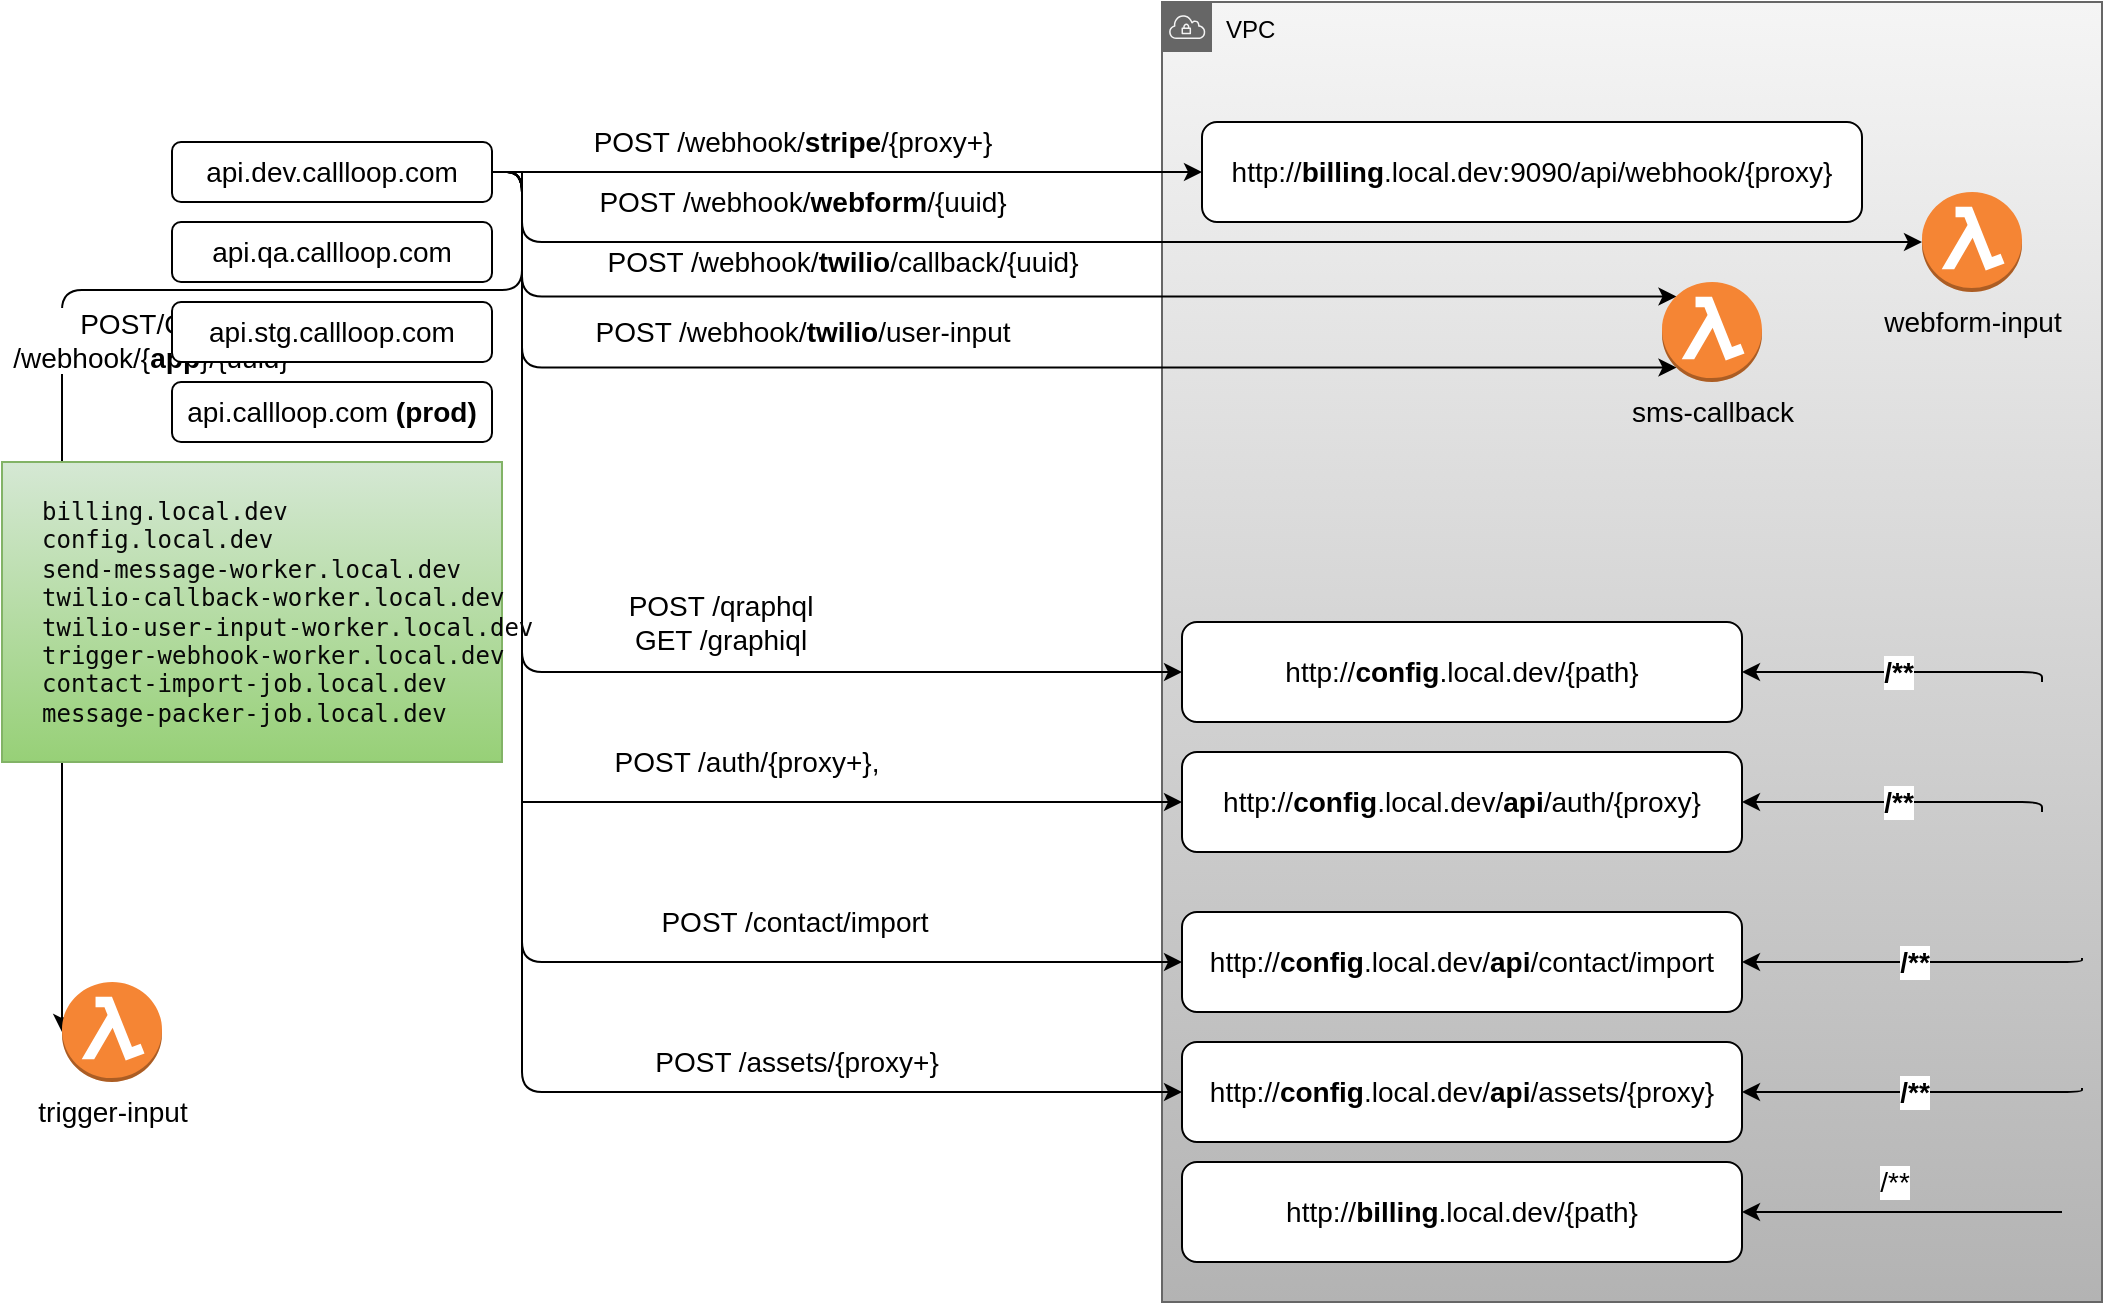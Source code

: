 <mxfile version="20.5.1" type="github">
  <diagram id="vThjLkdaLrChTEGQis4w" name="ALL">
    <mxGraphModel dx="1341" dy="802" grid="1" gridSize="10" guides="1" tooltips="1" connect="1" arrows="1" fold="1" page="1" pageScale="1" pageWidth="1100" pageHeight="850" math="0" shadow="0">
      <root>
        <mxCell id="0" />
        <mxCell id="1" parent="0" />
        <mxCell id="Ni1SKgl-pVfX1PM7O6Lp-2" value="VPC" style="sketch=0;outlineConnect=0;html=1;whiteSpace=wrap;fontSize=12;fontStyle=0;shape=mxgraph.aws4.group;grIcon=mxgraph.aws4.group_vpc;strokeColor=#666666;fillColor=#f5f5f5;verticalAlign=top;align=left;spacingLeft=30;dashed=0;gradientColor=#b3b3b3;" parent="1" vertex="1">
          <mxGeometry x="610" y="50" width="470" height="650" as="geometry" />
        </mxCell>
        <mxCell id="aJCi2LfdPKJOA3wetlMQ-4" value="POST /webhook/&lt;b&gt;stripe&lt;/b&gt;/{proxy+}" style="edgeStyle=orthogonalEdgeStyle;rounded=1;orthogonalLoop=1;jettySize=auto;html=1;exitX=1;exitY=0.5;exitDx=0;exitDy=0;fontSize=14;align=center;spacingLeft=0;verticalAlign=middle;horizontal=1;" parent="1" source="aJCi2LfdPKJOA3wetlMQ-1" target="aJCi2LfdPKJOA3wetlMQ-3" edge="1">
          <mxGeometry x="-0.158" y="15" relative="1" as="geometry">
            <mxPoint as="offset" />
          </mxGeometry>
        </mxCell>
        <mxCell id="aJCi2LfdPKJOA3wetlMQ-12" value="POST /webhook/&lt;b&gt;twilio&lt;/b&gt;/callback/{uuid}" style="edgeStyle=orthogonalEdgeStyle;rounded=1;orthogonalLoop=1;jettySize=auto;html=1;exitX=1;exitY=0.5;exitDx=0;exitDy=0;entryX=0.145;entryY=0.145;entryDx=0;entryDy=0;entryPerimeter=0;fontSize=14;align=center;spacingLeft=0;verticalAlign=middle;horizontal=1;" parent="1" source="aJCi2LfdPKJOA3wetlMQ-1" target="aJCi2LfdPKJOA3wetlMQ-10" edge="1">
          <mxGeometry x="-0.275" y="17" relative="1" as="geometry">
            <Array as="points">
              <mxPoint x="290" y="135" />
              <mxPoint x="290" y="197" />
            </Array>
            <mxPoint as="offset" />
          </mxGeometry>
        </mxCell>
        <mxCell id="aJCi2LfdPKJOA3wetlMQ-13" value="POST /webhook/&lt;b&gt;twilio&lt;/b&gt;/user-input" style="edgeStyle=orthogonalEdgeStyle;rounded=1;orthogonalLoop=1;jettySize=auto;html=1;exitX=1;exitY=0.5;exitDx=0;exitDy=0;entryX=0.145;entryY=0.855;entryDx=0;entryDy=0;entryPerimeter=0;fontSize=14;align=center;spacingLeft=0;verticalAlign=middle;horizontal=1;" parent="1" source="aJCi2LfdPKJOA3wetlMQ-1" target="aJCi2LfdPKJOA3wetlMQ-10" edge="1">
          <mxGeometry x="-0.267" y="18" relative="1" as="geometry">
            <mxPoint x="830" y="385" as="targetPoint" />
            <Array as="points">
              <mxPoint x="290" y="135" />
              <mxPoint x="290" y="233" />
            </Array>
            <mxPoint as="offset" />
          </mxGeometry>
        </mxCell>
        <mxCell id="aJCi2LfdPKJOA3wetlMQ-15" value="POST /qraphql&lt;br&gt;GET /graphiql" style="edgeStyle=orthogonalEdgeStyle;rounded=1;orthogonalLoop=1;jettySize=auto;html=1;exitX=1;exitY=0.5;exitDx=0;exitDy=0;entryX=0;entryY=0.5;entryDx=0;entryDy=0;fontSize=14;align=center;spacingLeft=0;verticalAlign=middle;horizontal=1;" parent="1" source="aJCi2LfdPKJOA3wetlMQ-1" target="aJCi2LfdPKJOA3wetlMQ-14" edge="1">
          <mxGeometry x="0.222" y="25" relative="1" as="geometry">
            <Array as="points">
              <mxPoint x="290" y="135" />
              <mxPoint x="290" y="385" />
            </Array>
            <mxPoint as="offset" />
          </mxGeometry>
        </mxCell>
        <mxCell id="aJCi2LfdPKJOA3wetlMQ-18" value="/**" style="edgeStyle=orthogonalEdgeStyle;rounded=1;orthogonalLoop=1;jettySize=auto;html=1;entryX=1;entryY=0.5;entryDx=0;entryDy=0;fontSize=14;" parent="1" target="aJCi2LfdPKJOA3wetlMQ-16" edge="1">
          <mxGeometry x="0.054" y="-15" relative="1" as="geometry">
            <mxPoint x="1060" y="655" as="sourcePoint" />
            <Array as="points">
              <mxPoint x="1060" y="655" />
            </Array>
            <mxPoint as="offset" />
          </mxGeometry>
        </mxCell>
        <mxCell id="BPBLQY2pXgUHWdL-GGip-3" value="POST /auth/{proxy+}," style="edgeStyle=orthogonalEdgeStyle;rounded=0;orthogonalLoop=1;jettySize=auto;html=1;exitX=1;exitY=0.5;exitDx=0;exitDy=0;entryX=0;entryY=0.5;entryDx=0;entryDy=0;fontSize=14;align=center;spacingLeft=0;verticalAlign=middle;horizontal=1;" parent="1" source="aJCi2LfdPKJOA3wetlMQ-1" target="BPBLQY2pXgUHWdL-GGip-2" edge="1">
          <mxGeometry x="0.339" y="20" relative="1" as="geometry">
            <Array as="points">
              <mxPoint x="290" y="135" />
              <mxPoint x="290" y="450" />
            </Array>
            <mxPoint as="offset" />
          </mxGeometry>
        </mxCell>
        <mxCell id="BPBLQY2pXgUHWdL-GGip-6" value="POST /contact/import" style="edgeStyle=orthogonalEdgeStyle;rounded=1;orthogonalLoop=1;jettySize=auto;html=1;exitX=1;exitY=0.5;exitDx=0;exitDy=0;entryX=0;entryY=0.5;entryDx=0;entryDy=0;fontSize=14;align=center;spacingLeft=0;verticalAlign=middle;horizontal=1;" parent="1" source="aJCi2LfdPKJOA3wetlMQ-1" target="BPBLQY2pXgUHWdL-GGip-4" edge="1">
          <mxGeometry x="0.474" y="20" relative="1" as="geometry">
            <Array as="points">
              <mxPoint x="290" y="135" />
              <mxPoint x="290" y="530" />
            </Array>
            <mxPoint as="offset" />
          </mxGeometry>
        </mxCell>
        <mxCell id="gcAs9tMO-If9xyW5QWZl-3" value="POST /assets/{proxy+}" style="edgeStyle=orthogonalEdgeStyle;rounded=1;orthogonalLoop=1;jettySize=auto;html=1;exitX=1;exitY=0.5;exitDx=0;exitDy=0;entryX=0;entryY=0.5;entryDx=0;entryDy=0;fontSize=14;" parent="1" source="aJCi2LfdPKJOA3wetlMQ-1" target="gcAs9tMO-If9xyW5QWZl-1" edge="1">
          <mxGeometry x="0.52" y="15" relative="1" as="geometry">
            <Array as="points">
              <mxPoint x="290" y="135" />
              <mxPoint x="290" y="595" />
            </Array>
            <mxPoint as="offset" />
          </mxGeometry>
        </mxCell>
        <mxCell id="c8PIJF_xXpLWCKPmOtRB-2" value="&lt;span style=&quot;font-size: 14px;&quot;&gt;POST /webhook/&lt;b&gt;webform&lt;/b&gt;/{uuid}&lt;/span&gt;" style="edgeStyle=orthogonalEdgeStyle;rounded=1;orthogonalLoop=1;jettySize=auto;html=1;exitX=1;exitY=0.5;exitDx=0;exitDy=0;entryX=0;entryY=0.5;entryDx=0;entryDy=0;entryPerimeter=0;" parent="1" source="aJCi2LfdPKJOA3wetlMQ-1" target="c8PIJF_xXpLWCKPmOtRB-1" edge="1">
          <mxGeometry x="-0.493" y="20" relative="1" as="geometry">
            <Array as="points">
              <mxPoint x="290" y="135" />
              <mxPoint x="290" y="170" />
              <mxPoint x="980" y="170" />
            </Array>
            <mxPoint as="offset" />
          </mxGeometry>
        </mxCell>
        <mxCell id="aJCi2LfdPKJOA3wetlMQ-1" value="api.dev.callloop.com" style="rounded=1;whiteSpace=wrap;html=1;fontSize=14;" parent="1" vertex="1">
          <mxGeometry x="115" y="120" width="160" height="30" as="geometry" />
        </mxCell>
        <mxCell id="aJCi2LfdPKJOA3wetlMQ-9" value="POST/GET &lt;br&gt;/webhook/{&lt;b&gt;app&lt;/b&gt;}/{uuid}" style="edgeStyle=orthogonalEdgeStyle;rounded=1;orthogonalLoop=1;jettySize=auto;html=1;exitX=1;exitY=0.5;exitDx=0;exitDy=0;fontSize=14;align=center;spacingLeft=0;verticalAlign=middle;horizontal=1;entryX=0;entryY=0.5;entryDx=0;entryDy=0;entryPerimeter=0;" parent="1" source="aJCi2LfdPKJOA3wetlMQ-1" target="aJCi2LfdPKJOA3wetlMQ-8" edge="1">
          <mxGeometry x="-0.228" y="25" relative="1" as="geometry">
            <Array as="points">
              <mxPoint x="290" y="135" />
              <mxPoint x="290" y="194" />
            </Array>
            <mxPoint as="offset" />
          </mxGeometry>
        </mxCell>
        <mxCell id="aJCi2LfdPKJOA3wetlMQ-2" value="api.qa.callloop.com" style="rounded=1;whiteSpace=wrap;html=1;fontSize=14;" parent="1" vertex="1">
          <mxGeometry x="115" y="160" width="160" height="30" as="geometry" />
        </mxCell>
        <mxCell id="aJCi2LfdPKJOA3wetlMQ-3" value="http://&lt;b&gt;billing&lt;/b&gt;.local.dev:9090/api/webhook/{proxy}" style="rounded=1;whiteSpace=wrap;html=1;fontSize=14;" parent="1" vertex="1">
          <mxGeometry x="630" y="110" width="330" height="50" as="geometry" />
        </mxCell>
        <mxCell id="aJCi2LfdPKJOA3wetlMQ-5" value="api.stg.callloop.com" style="rounded=1;whiteSpace=wrap;html=1;fontSize=14;" parent="1" vertex="1">
          <mxGeometry x="115" y="200" width="160" height="30" as="geometry" />
        </mxCell>
        <mxCell id="aJCi2LfdPKJOA3wetlMQ-6" value="api.callloop.com &lt;b&gt;(prod)&lt;/b&gt;" style="rounded=1;whiteSpace=wrap;html=1;fontSize=14;" parent="1" vertex="1">
          <mxGeometry x="115" y="240" width="160" height="30" as="geometry" />
        </mxCell>
        <mxCell id="aJCi2LfdPKJOA3wetlMQ-8" value="trigger-input" style="outlineConnect=0;dashed=0;verticalLabelPosition=bottom;verticalAlign=top;align=center;html=1;shape=mxgraph.aws3.lambda_function;fillColor=#F58534;gradientColor=none;fontSize=14;" parent="1" vertex="1">
          <mxGeometry x="60" y="540" width="50" height="50" as="geometry" />
        </mxCell>
        <mxCell id="aJCi2LfdPKJOA3wetlMQ-10" value="sms-callback" style="outlineConnect=0;dashed=0;verticalLabelPosition=bottom;verticalAlign=top;align=center;html=1;shape=mxgraph.aws3.lambda_function;fillColor=#F58534;gradientColor=none;fontSize=14;" parent="1" vertex="1">
          <mxGeometry x="860" y="190" width="50" height="50" as="geometry" />
        </mxCell>
        <mxCell id="Ni1SKgl-pVfX1PM7O6Lp-1" value="&lt;b style=&quot;&quot;&gt;&lt;font&gt;/**&lt;/font&gt;&lt;/b&gt;" style="edgeStyle=orthogonalEdgeStyle;rounded=1;orthogonalLoop=1;jettySize=auto;html=1;fontSize=14;fontColor=#000000;entryX=1;entryY=0.5;entryDx=0;entryDy=0;" parent="1" target="aJCi2LfdPKJOA3wetlMQ-14" edge="1">
          <mxGeometry relative="1" as="geometry">
            <mxPoint x="1050" y="390" as="sourcePoint" />
            <Array as="points">
              <mxPoint x="1050" y="385" />
            </Array>
          </mxGeometry>
        </mxCell>
        <mxCell id="aJCi2LfdPKJOA3wetlMQ-14" value="http://&lt;b&gt;config&lt;/b&gt;.local.dev/{path}" style="rounded=1;whiteSpace=wrap;html=1;fontSize=14;" parent="1" vertex="1">
          <mxGeometry x="620" y="360" width="280" height="50" as="geometry" />
        </mxCell>
        <mxCell id="aJCi2LfdPKJOA3wetlMQ-16" value="http://&lt;b&gt;billing&lt;/b&gt;.local.dev/{path}" style="rounded=1;whiteSpace=wrap;html=1;fontSize=14;" parent="1" vertex="1">
          <mxGeometry x="620" y="630" width="280" height="50" as="geometry" />
        </mxCell>
        <mxCell id="Le_9EppRM96nOPBWMf4x-1" value="&lt;pre style=&quot;color: rgb(8, 8, 8); font-family: &amp;quot;JetBrains Mono&amp;quot;, monospace; font-size: 12px;&quot;&gt;&lt;pre style=&quot;font-family: &amp;quot;JetBrains Mono&amp;quot;, monospace; font-size: 12px;&quot;&gt;billing.local.dev&lt;br style=&quot;font-size: 12px;&quot;&gt;config.local.dev&lt;br style=&quot;font-size: 12px;&quot;&gt;send-message-worker.local.dev&lt;br style=&quot;font-size: 12px;&quot;&gt;twilio-callback-worker.local.dev&lt;br style=&quot;font-size: 12px;&quot;&gt;twilio-user-input-worker.local.dev&lt;br style=&quot;font-size: 12px;&quot;&gt;trigger-webhook-worker.local.dev&lt;br style=&quot;font-size: 12px;&quot;&gt;contact-import-job.local.dev&lt;br style=&quot;font-size: 12px;&quot;&gt;message-packer-job.local.dev&lt;/pre&gt;&lt;/pre&gt;" style="rounded=0;whiteSpace=wrap;html=1;fontSize=12;fillColor=#d5e8d4;gradientColor=#97d077;strokeColor=#82b366;align=left;spacingLeft=18;labelBackgroundColor=none;strokeWidth=1;" parent="1" vertex="1">
          <mxGeometry x="30" y="280" width="250" height="150" as="geometry" />
        </mxCell>
        <mxCell id="BPBLQY2pXgUHWdL-GGip-1" value="&lt;b style=&quot;&quot;&gt;&lt;font&gt;/**&lt;/font&gt;&lt;/b&gt;" style="edgeStyle=orthogonalEdgeStyle;rounded=1;orthogonalLoop=1;jettySize=auto;html=1;fontSize=14;fontColor=#000000;entryX=1;entryY=0.5;entryDx=0;entryDy=0;" parent="1" target="BPBLQY2pXgUHWdL-GGip-2" edge="1">
          <mxGeometry relative="1" as="geometry">
            <mxPoint x="1050" y="455" as="sourcePoint" />
            <Array as="points">
              <mxPoint x="1050" y="450" />
            </Array>
          </mxGeometry>
        </mxCell>
        <mxCell id="BPBLQY2pXgUHWdL-GGip-2" value="http://&lt;b&gt;config&lt;/b&gt;.local.dev/&lt;b&gt;api&lt;/b&gt;/auth/{proxy}" style="rounded=1;whiteSpace=wrap;html=1;fontSize=14;" parent="1" vertex="1">
          <mxGeometry x="620" y="425" width="280" height="50" as="geometry" />
        </mxCell>
        <mxCell id="BPBLQY2pXgUHWdL-GGip-4" value="http://&lt;b&gt;config&lt;/b&gt;.local.dev/&lt;b&gt;api&lt;/b&gt;/contact/import" style="rounded=1;whiteSpace=wrap;html=1;fontSize=14;" parent="1" vertex="1">
          <mxGeometry x="620" y="505" width="280" height="50" as="geometry" />
        </mxCell>
        <mxCell id="BPBLQY2pXgUHWdL-GGip-5" value="&lt;b style=&quot;&quot;&gt;&lt;font&gt;/**&lt;/font&gt;&lt;/b&gt;" style="edgeStyle=orthogonalEdgeStyle;rounded=1;orthogonalLoop=1;jettySize=auto;html=1;fontSize=14;fontColor=#000000;entryX=1;entryY=0.5;entryDx=0;entryDy=0;" parent="1" target="BPBLQY2pXgUHWdL-GGip-4" edge="1">
          <mxGeometry relative="1" as="geometry">
            <mxPoint x="1070" y="528" as="sourcePoint" />
            <Array as="points">
              <mxPoint x="1070" y="530" />
            </Array>
            <mxPoint x="920" y="522.5" as="targetPoint" />
          </mxGeometry>
        </mxCell>
        <mxCell id="gcAs9tMO-If9xyW5QWZl-1" value="http://&lt;b&gt;config&lt;/b&gt;.local.dev/&lt;b&gt;api&lt;/b&gt;/assets/{proxy}" style="rounded=1;whiteSpace=wrap;html=1;fontSize=14;" parent="1" vertex="1">
          <mxGeometry x="620" y="570" width="280" height="50" as="geometry" />
        </mxCell>
        <mxCell id="gcAs9tMO-If9xyW5QWZl-2" value="&lt;b style=&quot;&quot;&gt;&lt;font&gt;/**&lt;/font&gt;&lt;/b&gt;" style="edgeStyle=orthogonalEdgeStyle;rounded=1;orthogonalLoop=1;jettySize=auto;html=1;fontSize=14;fontColor=#000000;entryX=1;entryY=0.5;entryDx=0;entryDy=0;" parent="1" target="gcAs9tMO-If9xyW5QWZl-1" edge="1">
          <mxGeometry relative="1" as="geometry">
            <mxPoint x="1070" y="593" as="sourcePoint" />
            <Array as="points">
              <mxPoint x="1070" y="595" />
            </Array>
            <mxPoint x="920" y="587.5" as="targetPoint" />
          </mxGeometry>
        </mxCell>
        <mxCell id="c8PIJF_xXpLWCKPmOtRB-1" value="webform-input" style="outlineConnect=0;dashed=0;verticalLabelPosition=bottom;verticalAlign=top;align=center;html=1;shape=mxgraph.aws3.lambda_function;fillColor=#F58534;gradientColor=none;fontSize=14;" parent="1" vertex="1">
          <mxGeometry x="990" y="145" width="50" height="50" as="geometry" />
        </mxCell>
      </root>
    </mxGraphModel>
  </diagram>
</mxfile>
